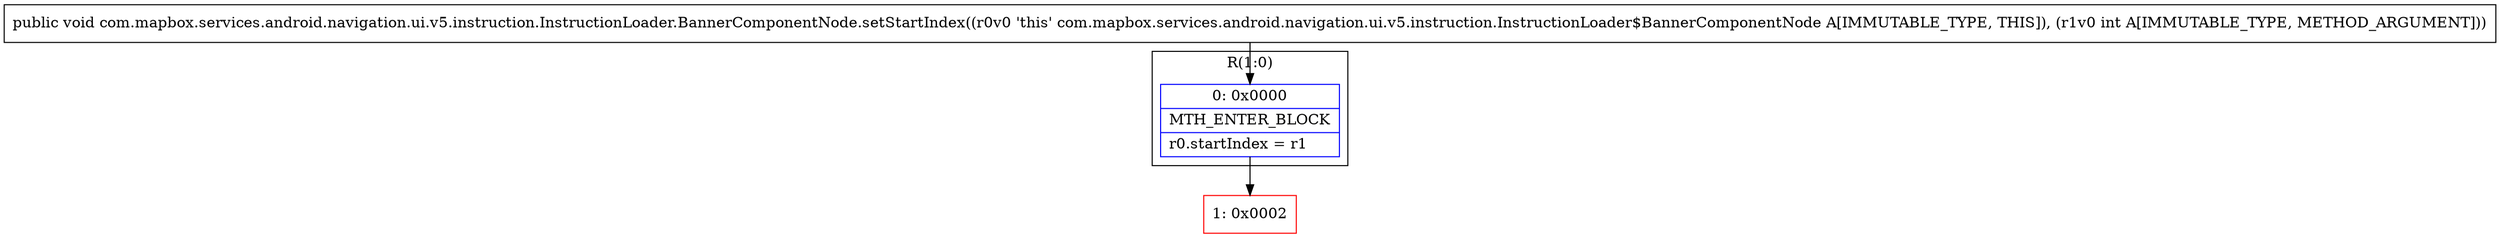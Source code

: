 digraph "CFG forcom.mapbox.services.android.navigation.ui.v5.instruction.InstructionLoader.BannerComponentNode.setStartIndex(I)V" {
subgraph cluster_Region_1281000956 {
label = "R(1:0)";
node [shape=record,color=blue];
Node_0 [shape=record,label="{0\:\ 0x0000|MTH_ENTER_BLOCK\l|r0.startIndex = r1\l}"];
}
Node_1 [shape=record,color=red,label="{1\:\ 0x0002}"];
MethodNode[shape=record,label="{public void com.mapbox.services.android.navigation.ui.v5.instruction.InstructionLoader.BannerComponentNode.setStartIndex((r0v0 'this' com.mapbox.services.android.navigation.ui.v5.instruction.InstructionLoader$BannerComponentNode A[IMMUTABLE_TYPE, THIS]), (r1v0 int A[IMMUTABLE_TYPE, METHOD_ARGUMENT])) }"];
MethodNode -> Node_0;
Node_0 -> Node_1;
}

